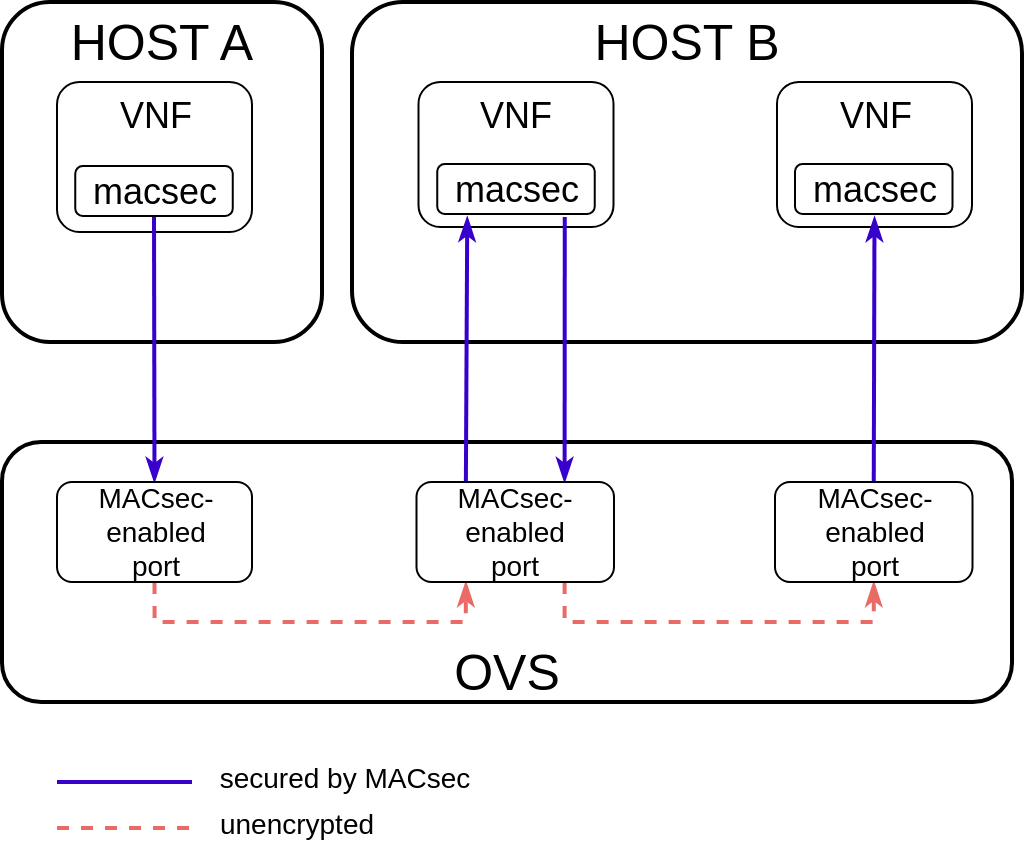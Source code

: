 <mxfile version="12.6.8" type="github">
  <diagram id="0PhkyZh6pTqeAU5DWifH" name="Page-1">
    <mxGraphModel dx="1374" dy="788" grid="1" gridSize="10" guides="1" tooltips="1" connect="1" arrows="1" fold="1" page="1" pageScale="1" pageWidth="827" pageHeight="1169" math="0" shadow="0">
      <root>
        <mxCell id="0"/>
        <mxCell id="1" parent="0"/>
        <mxCell id="wKzrwK8omsFbbwGm3UPk-1" value="VNF" style="rounded=1;whiteSpace=wrap;html=1;fontSize=18;verticalAlign=top;" parent="1" vertex="1">
          <mxGeometry x="42.5" y="230" width="97.5" height="75" as="geometry"/>
        </mxCell>
        <mxCell id="_eaUEFpU1vUXmYSTCjyz-28" value="VNF" style="rounded=1;whiteSpace=wrap;html=1;fontSize=18;verticalAlign=top;" parent="1" vertex="1">
          <mxGeometry x="223.25" y="230" width="97.5" height="72.5" as="geometry"/>
        </mxCell>
        <mxCell id="_eaUEFpU1vUXmYSTCjyz-30" value="VNF" style="rounded=1;whiteSpace=wrap;html=1;fontSize=18;verticalAlign=top;" parent="1" vertex="1">
          <mxGeometry x="402.5" y="230" width="97.5" height="72.5" as="geometry"/>
        </mxCell>
        <mxCell id="_eaUEFpU1vUXmYSTCjyz-9" value="HOST B" style="rounded=1;whiteSpace=wrap;html=1;fontSize=25;strokeWidth=2;spacing=0;spacingBottom=0;fillColor=none;verticalAlign=top;" parent="1" vertex="1">
          <mxGeometry x="190" y="190" width="335" height="170" as="geometry"/>
        </mxCell>
        <mxCell id="_eaUEFpU1vUXmYSTCjyz-10" value="HOST A" style="rounded=1;whiteSpace=wrap;html=1;fontSize=25;strokeWidth=2;spacing=0;spacingBottom=0;fillColor=none;verticalAlign=top;" parent="1" vertex="1">
          <mxGeometry x="15" y="190" width="160" height="170" as="geometry"/>
        </mxCell>
        <mxCell id="wKzrwK8omsFbbwGm3UPk-5" value="OVS" style="rounded=1;whiteSpace=wrap;html=1;fontSize=25;strokeWidth=2;spacing=0;spacingBottom=0;verticalAlign=bottom;" parent="1" vertex="1">
          <mxGeometry x="15" y="410" width="505" height="130" as="geometry"/>
        </mxCell>
        <mxCell id="_eaUEFpU1vUXmYSTCjyz-25" style="rounded=0;orthogonalLoop=1;jettySize=auto;html=1;exitX=0.75;exitY=1;exitDx=0;exitDy=0;entryX=0.75;entryY=0;entryDx=0;entryDy=0;startArrow=none;startFill=0;endArrow=classicThin;endFill=1;strokeColor=#3700CC;strokeWidth=2;fontSize=14;fillColor=#6a00ff;" parent="1" target="_eaUEFpU1vUXmYSTCjyz-29" edge="1">
          <mxGeometry relative="1" as="geometry">
            <mxPoint x="296.375" y="297.5" as="sourcePoint"/>
            <mxPoint x="296.312" y="425" as="targetPoint"/>
          </mxGeometry>
        </mxCell>
        <mxCell id="_eaUEFpU1vUXmYSTCjyz-22" style="rounded=0;orthogonalLoop=1;jettySize=auto;html=1;exitX=0.5;exitY=1;exitDx=0;exitDy=0;entryX=0.5;entryY=0;entryDx=0;entryDy=0;startArrow=none;startFill=0;endArrow=classicThin;endFill=1;strokeColor=#3700CC;strokeWidth=2;fontSize=14;fillColor=#6a00ff;" parent="1" source="T3owfNQylt5vciqT8Fi2-1" target="_eaUEFpU1vUXmYSTCjyz-13" edge="1">
          <mxGeometry relative="1" as="geometry"/>
        </mxCell>
        <mxCell id="_eaUEFpU1vUXmYSTCjyz-23" style="edgeStyle=orthogonalEdgeStyle;rounded=0;orthogonalLoop=1;jettySize=auto;html=1;exitX=0.5;exitY=1;exitDx=0;exitDy=0;entryX=0.25;entryY=1;entryDx=0;entryDy=0;startArrow=none;startFill=0;endArrow=classicThin;endFill=1;strokeColor=#EA6B66;strokeWidth=2;fontSize=14;dashed=1;" parent="1" source="_eaUEFpU1vUXmYSTCjyz-13" target="_eaUEFpU1vUXmYSTCjyz-29" edge="1">
          <mxGeometry relative="1" as="geometry">
            <mxPoint x="247.5" y="480" as="targetPoint"/>
          </mxGeometry>
        </mxCell>
        <mxCell id="_eaUEFpU1vUXmYSTCjyz-13" value="MACsec-enabled&lt;br&gt;port" style="rounded=1;whiteSpace=wrap;html=1;fontSize=14;flipH=1;" parent="1" vertex="1">
          <mxGeometry x="42.5" y="430" width="97.5" height="50" as="geometry"/>
        </mxCell>
        <mxCell id="_eaUEFpU1vUXmYSTCjyz-24" style="rounded=0;orthogonalLoop=1;jettySize=auto;html=1;exitX=0.25;exitY=0;exitDx=0;exitDy=0;entryX=0.25;entryY=1;entryDx=0;entryDy=0;startArrow=none;startFill=0;endArrow=classicThin;endFill=1;strokeColor=#3700CC;strokeWidth=2;fontSize=14;fillColor=#6a00ff;" parent="1" edge="1" source="_eaUEFpU1vUXmYSTCjyz-29">
          <mxGeometry relative="1" as="geometry">
            <mxPoint x="247.5" y="425" as="sourcePoint"/>
            <mxPoint x="247.625" y="297.5" as="targetPoint"/>
          </mxGeometry>
        </mxCell>
        <mxCell id="_eaUEFpU1vUXmYSTCjyz-26" style="edgeStyle=orthogonalEdgeStyle;rounded=0;orthogonalLoop=1;jettySize=auto;html=1;exitX=0.75;exitY=1;exitDx=0;exitDy=0;entryX=0.5;entryY=1;entryDx=0;entryDy=0;startArrow=none;startFill=0;endArrow=classicThin;endFill=1;strokeColor=#EA6B66;strokeWidth=2;fontSize=14;dashed=1;" parent="1" source="_eaUEFpU1vUXmYSTCjyz-29" target="_eaUEFpU1vUXmYSTCjyz-31" edge="1">
          <mxGeometry relative="1" as="geometry">
            <mxPoint x="292.5" y="480" as="sourcePoint"/>
            <mxPoint x="425" y="480" as="targetPoint"/>
          </mxGeometry>
        </mxCell>
        <mxCell id="_eaUEFpU1vUXmYSTCjyz-27" style="rounded=0;orthogonalLoop=1;jettySize=auto;html=1;exitX=0.5;exitY=0;exitDx=0;exitDy=0;entryX=0.5;entryY=1;entryDx=0;entryDy=0;startArrow=none;startFill=0;endArrow=classicThin;endFill=1;strokeColor=#3700CC;strokeWidth=2;fontSize=14;fillColor=#6a00ff;" parent="1" source="_eaUEFpU1vUXmYSTCjyz-31" edge="1">
          <mxGeometry relative="1" as="geometry">
            <mxPoint x="450.875" y="425" as="sourcePoint"/>
            <mxPoint x="451.25" y="297.5" as="targetPoint"/>
          </mxGeometry>
        </mxCell>
        <mxCell id="_eaUEFpU1vUXmYSTCjyz-29" value="MACsec-enabled&lt;br&gt;port" style="rounded=1;whiteSpace=wrap;html=1;fontSize=14;flipH=1;" parent="1" vertex="1">
          <mxGeometry x="222.25" y="430" width="98.75" height="50" as="geometry"/>
        </mxCell>
        <mxCell id="_eaUEFpU1vUXmYSTCjyz-31" value="MACsec-enabled&lt;br&gt;port" style="rounded=1;whiteSpace=wrap;html=1;fontSize=14;flipH=1;" parent="1" vertex="1">
          <mxGeometry x="401.5" y="430" width="98.75" height="50" as="geometry"/>
        </mxCell>
        <mxCell id="_eaUEFpU1vUXmYSTCjyz-33" value="" style="endArrow=none;html=1;strokeColor=#EA6B66;strokeWidth=2;fontSize=14;dashed=1;" parent="1" edge="1">
          <mxGeometry width="50" height="50" relative="1" as="geometry">
            <mxPoint x="42.5" y="603" as="sourcePoint"/>
            <mxPoint x="110" y="603" as="targetPoint"/>
          </mxGeometry>
        </mxCell>
        <mxCell id="_eaUEFpU1vUXmYSTCjyz-34" value="" style="endArrow=none;html=1;strokeColor=#3700CC;strokeWidth=2;fontSize=14;fillColor=#6a00ff;" parent="1" edge="1">
          <mxGeometry width="50" height="50" relative="1" as="geometry">
            <mxPoint x="42.5" y="580" as="sourcePoint"/>
            <mxPoint x="110" y="580" as="targetPoint"/>
          </mxGeometry>
        </mxCell>
        <mxCell id="_eaUEFpU1vUXmYSTCjyz-35" value="secured by MACsec" style="text;html=1;align=center;verticalAlign=middle;resizable=0;points=[];autosize=1;fontSize=14;" parent="1" vertex="1">
          <mxGeometry x="116" y="568" width="140" height="20" as="geometry"/>
        </mxCell>
        <mxCell id="_eaUEFpU1vUXmYSTCjyz-36" value="unencrypted" style="text;html=1;align=center;verticalAlign=middle;resizable=0;points=[];autosize=1;fontSize=14;" parent="1" vertex="1">
          <mxGeometry x="117" y="591" width="90" height="20" as="geometry"/>
        </mxCell>
        <mxCell id="T3owfNQylt5vciqT8Fi2-1" value="macsec" style="rounded=1;whiteSpace=wrap;html=1;fontSize=18;align=center;" vertex="1" parent="1">
          <mxGeometry x="51.63" y="272" width="78.75" height="25" as="geometry"/>
        </mxCell>
        <mxCell id="T3owfNQylt5vciqT8Fi2-2" value="macsec" style="rounded=1;whiteSpace=wrap;html=1;fontSize=18;align=center;" vertex="1" parent="1">
          <mxGeometry x="232.62" y="271" width="78.75" height="25" as="geometry"/>
        </mxCell>
        <mxCell id="T3owfNQylt5vciqT8Fi2-3" value="macsec" style="rounded=1;whiteSpace=wrap;html=1;fontSize=18;align=center;" vertex="1" parent="1">
          <mxGeometry x="411.5" y="271" width="78.75" height="25" as="geometry"/>
        </mxCell>
      </root>
    </mxGraphModel>
  </diagram>
</mxfile>
